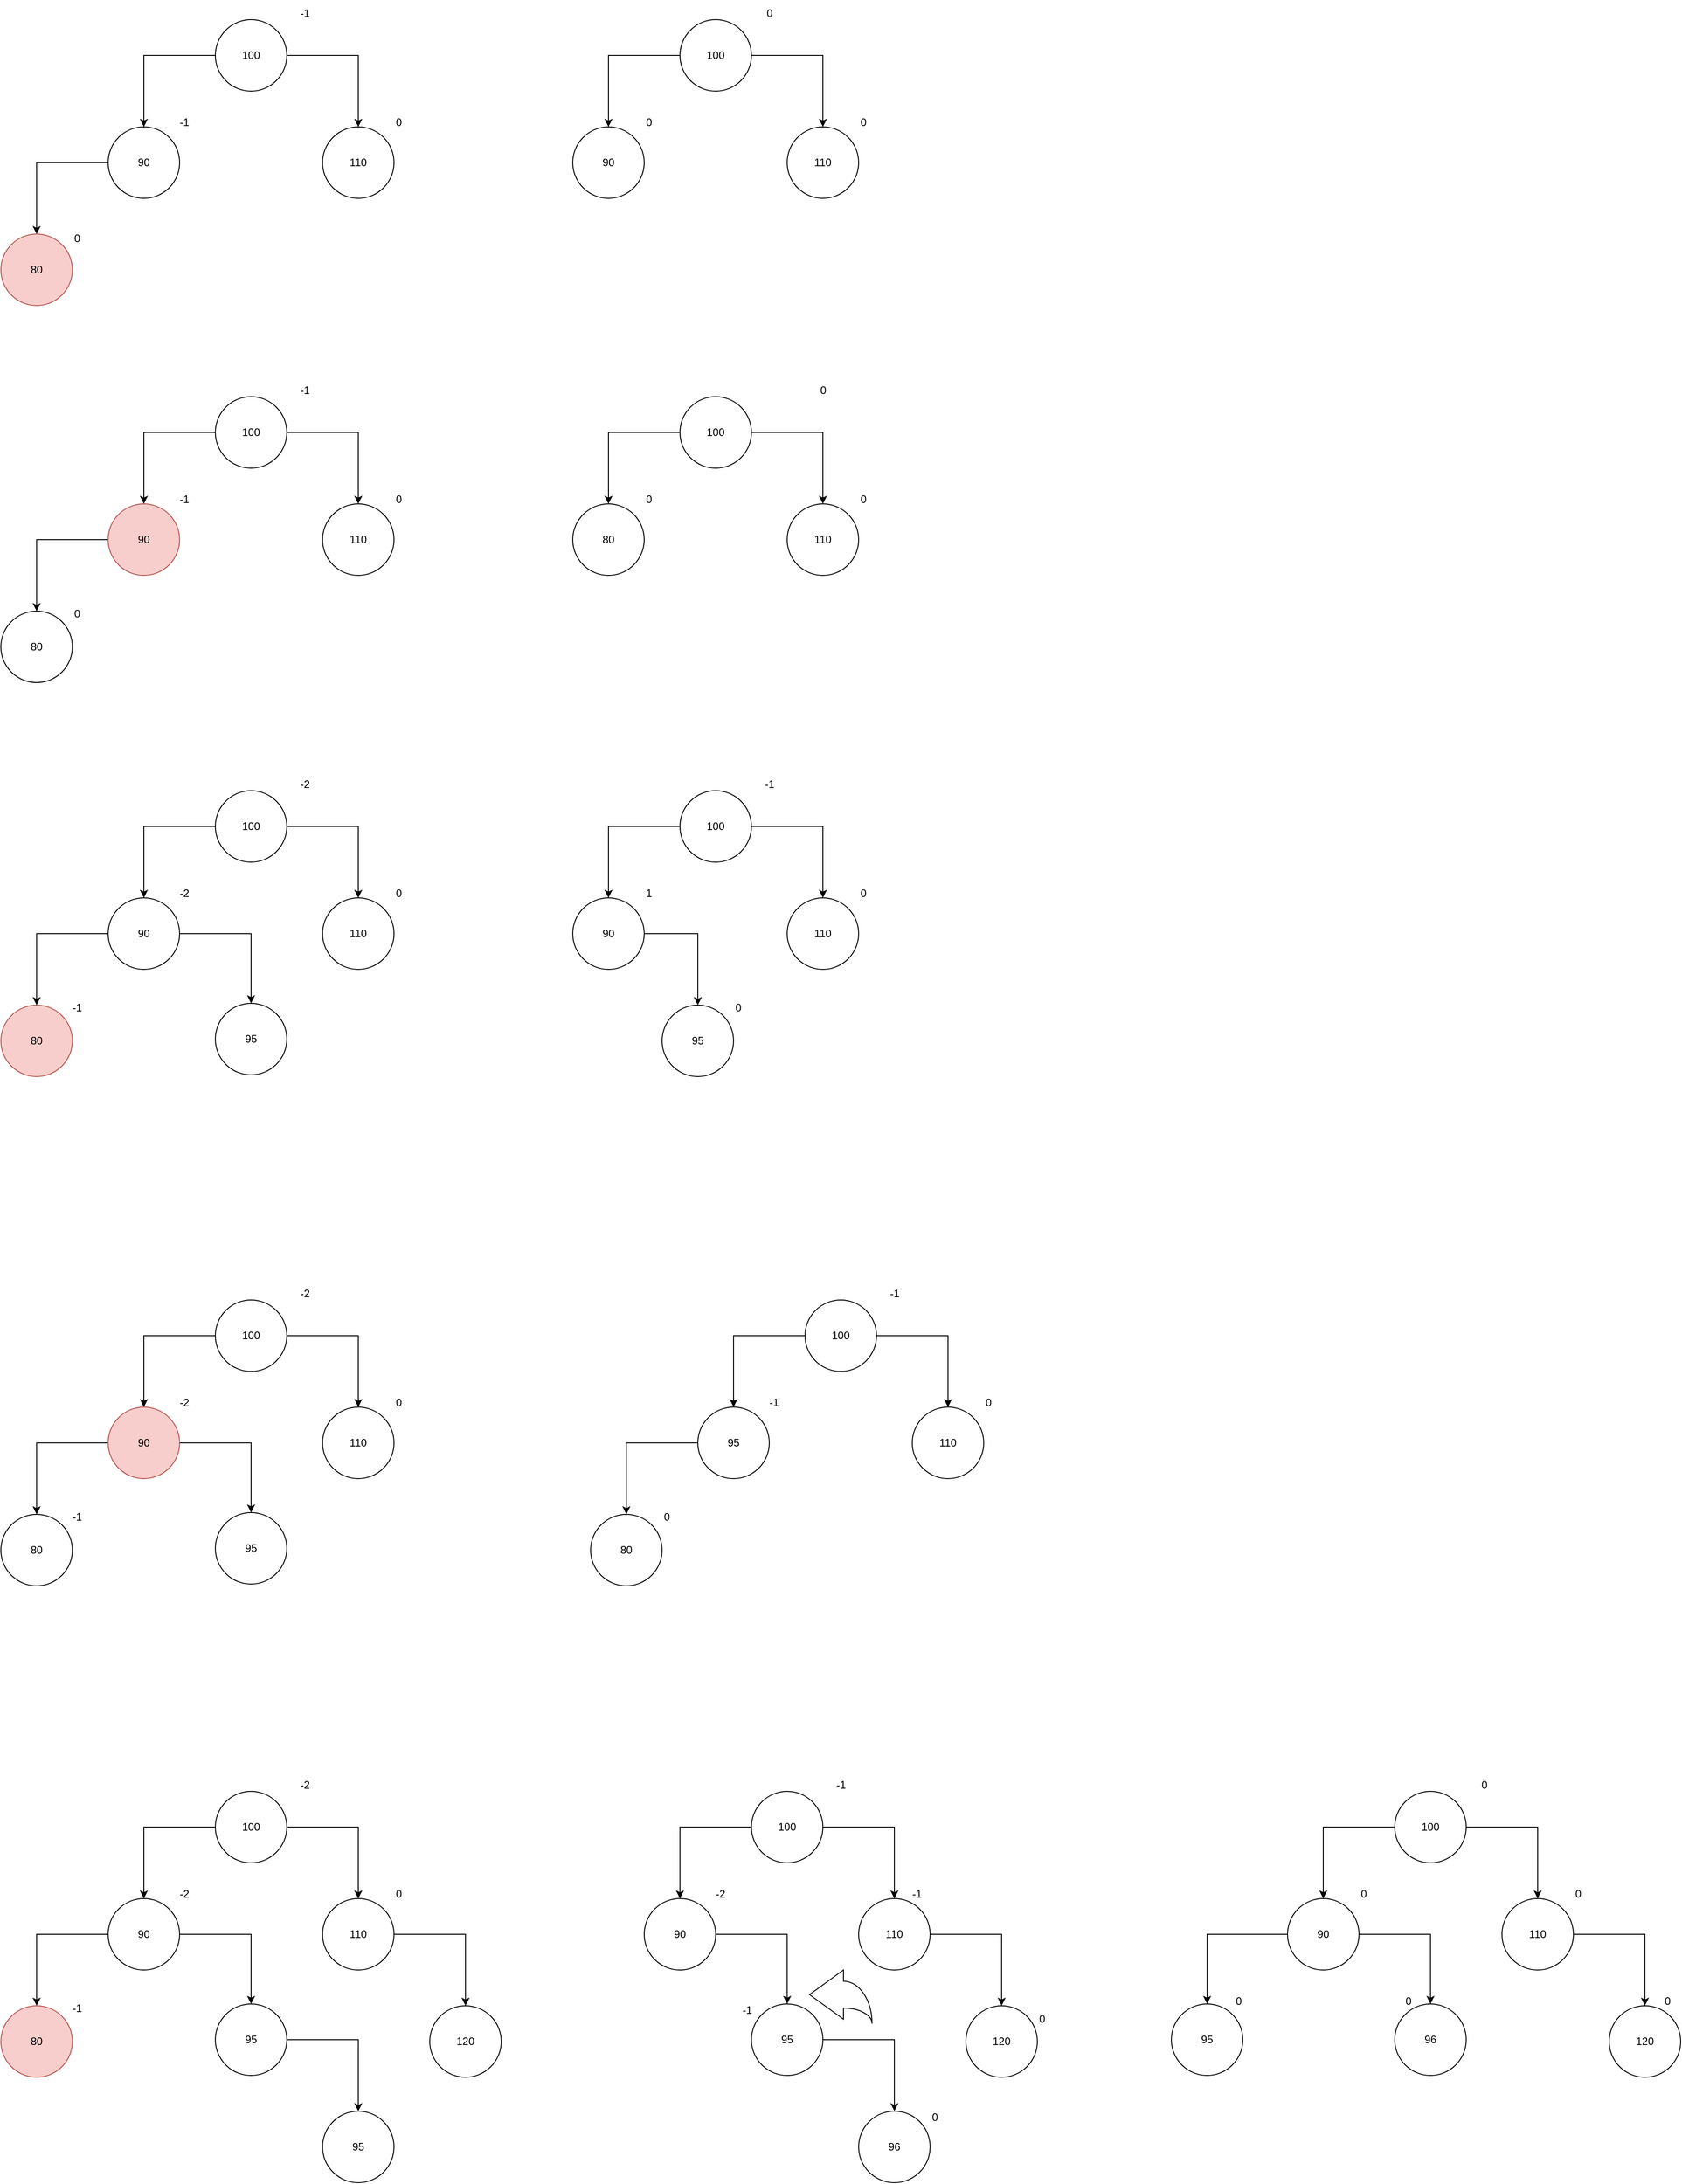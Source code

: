 <mxfile version="24.8.2">
  <diagram name="Página-1" id="0xcyLAud2uggV2V_1AOS">
    <mxGraphModel dx="4400" dy="2170" grid="1" gridSize="10" guides="1" tooltips="1" connect="1" arrows="1" fold="1" page="1" pageScale="1" pageWidth="3300" pageHeight="4681" math="0" shadow="0">
      <root>
        <mxCell id="0" />
        <mxCell id="1" parent="0" />
        <mxCell id="MQBXzYV59qCEQz6MexTA-1" style="edgeStyle=orthogonalEdgeStyle;rounded=0;orthogonalLoop=1;jettySize=auto;html=1;exitX=0;exitY=0.5;exitDx=0;exitDy=0;entryX=0.5;entryY=0;entryDx=0;entryDy=0;" edge="1" parent="1" source="MQBXzYV59qCEQz6MexTA-3" target="MQBXzYV59qCEQz6MexTA-5">
          <mxGeometry relative="1" as="geometry" />
        </mxCell>
        <mxCell id="MQBXzYV59qCEQz6MexTA-2" style="edgeStyle=orthogonalEdgeStyle;rounded=0;orthogonalLoop=1;jettySize=auto;html=1;exitX=1;exitY=0.5;exitDx=0;exitDy=0;entryX=0.5;entryY=0;entryDx=0;entryDy=0;" edge="1" parent="1" source="MQBXzYV59qCEQz6MexTA-3" target="MQBXzYV59qCEQz6MexTA-6">
          <mxGeometry relative="1" as="geometry" />
        </mxCell>
        <mxCell id="MQBXzYV59qCEQz6MexTA-3" value="100" style="ellipse;whiteSpace=wrap;html=1;" vertex="1" parent="1">
          <mxGeometry x="400" y="200" width="80" height="80" as="geometry" />
        </mxCell>
        <mxCell id="MQBXzYV59qCEQz6MexTA-4" style="edgeStyle=orthogonalEdgeStyle;rounded=0;orthogonalLoop=1;jettySize=auto;html=1;exitX=0;exitY=0.5;exitDx=0;exitDy=0;entryX=0.5;entryY=0;entryDx=0;entryDy=0;" edge="1" parent="1" source="MQBXzYV59qCEQz6MexTA-5" target="MQBXzYV59qCEQz6MexTA-7">
          <mxGeometry relative="1" as="geometry" />
        </mxCell>
        <mxCell id="MQBXzYV59qCEQz6MexTA-5" value="90" style="ellipse;whiteSpace=wrap;html=1;" vertex="1" parent="1">
          <mxGeometry x="280" y="320" width="80" height="80" as="geometry" />
        </mxCell>
        <mxCell id="MQBXzYV59qCEQz6MexTA-6" value="110" style="ellipse;whiteSpace=wrap;html=1;" vertex="1" parent="1">
          <mxGeometry x="520" y="320" width="80" height="80" as="geometry" />
        </mxCell>
        <mxCell id="MQBXzYV59qCEQz6MexTA-7" value="80" style="ellipse;whiteSpace=wrap;html=1;fillColor=#f8cecc;strokeColor=#b85450;" vertex="1" parent="1">
          <mxGeometry x="160" y="440" width="80" height="80" as="geometry" />
        </mxCell>
        <mxCell id="MQBXzYV59qCEQz6MexTA-8" value="-1" style="text;html=1;align=center;verticalAlign=middle;resizable=0;points=[];autosize=1;strokeColor=none;fillColor=none;" vertex="1" parent="1">
          <mxGeometry x="485" y="178" width="30" height="30" as="geometry" />
        </mxCell>
        <mxCell id="MQBXzYV59qCEQz6MexTA-9" value="-1" style="text;html=1;align=center;verticalAlign=middle;resizable=0;points=[];autosize=1;strokeColor=none;fillColor=none;" vertex="1" parent="1">
          <mxGeometry x="350" y="300" width="30" height="30" as="geometry" />
        </mxCell>
        <mxCell id="MQBXzYV59qCEQz6MexTA-10" value="0" style="text;html=1;align=center;verticalAlign=middle;resizable=0;points=[];autosize=1;strokeColor=none;fillColor=none;" vertex="1" parent="1">
          <mxGeometry x="590" y="300" width="30" height="30" as="geometry" />
        </mxCell>
        <mxCell id="MQBXzYV59qCEQz6MexTA-11" style="edgeStyle=orthogonalEdgeStyle;rounded=0;orthogonalLoop=1;jettySize=auto;html=1;exitX=0;exitY=0.5;exitDx=0;exitDy=0;entryX=0.5;entryY=0;entryDx=0;entryDy=0;" edge="1" parent="1" source="MQBXzYV59qCEQz6MexTA-13" target="MQBXzYV59qCEQz6MexTA-14">
          <mxGeometry relative="1" as="geometry" />
        </mxCell>
        <mxCell id="MQBXzYV59qCEQz6MexTA-12" style="edgeStyle=orthogonalEdgeStyle;rounded=0;orthogonalLoop=1;jettySize=auto;html=1;exitX=1;exitY=0.5;exitDx=0;exitDy=0;entryX=0.5;entryY=0;entryDx=0;entryDy=0;" edge="1" parent="1" source="MQBXzYV59qCEQz6MexTA-13" target="MQBXzYV59qCEQz6MexTA-15">
          <mxGeometry relative="1" as="geometry" />
        </mxCell>
        <mxCell id="MQBXzYV59qCEQz6MexTA-13" value="100" style="ellipse;whiteSpace=wrap;html=1;" vertex="1" parent="1">
          <mxGeometry x="920" y="200" width="80" height="80" as="geometry" />
        </mxCell>
        <mxCell id="MQBXzYV59qCEQz6MexTA-14" value="90" style="ellipse;whiteSpace=wrap;html=1;" vertex="1" parent="1">
          <mxGeometry x="800" y="320" width="80" height="80" as="geometry" />
        </mxCell>
        <mxCell id="MQBXzYV59qCEQz6MexTA-15" value="110" style="ellipse;whiteSpace=wrap;html=1;" vertex="1" parent="1">
          <mxGeometry x="1040" y="320" width="80" height="80" as="geometry" />
        </mxCell>
        <mxCell id="MQBXzYV59qCEQz6MexTA-16" value="0" style="text;html=1;align=center;verticalAlign=middle;resizable=0;points=[];autosize=1;strokeColor=none;fillColor=none;" vertex="1" parent="1">
          <mxGeometry x="1005" y="178" width="30" height="30" as="geometry" />
        </mxCell>
        <mxCell id="MQBXzYV59qCEQz6MexTA-17" value="0" style="text;html=1;align=center;verticalAlign=middle;resizable=0;points=[];autosize=1;strokeColor=none;fillColor=none;" vertex="1" parent="1">
          <mxGeometry x="870" y="300" width="30" height="30" as="geometry" />
        </mxCell>
        <mxCell id="MQBXzYV59qCEQz6MexTA-18" value="0" style="text;html=1;align=center;verticalAlign=middle;resizable=0;points=[];autosize=1;strokeColor=none;fillColor=none;" vertex="1" parent="1">
          <mxGeometry x="1110" y="300" width="30" height="30" as="geometry" />
        </mxCell>
        <mxCell id="MQBXzYV59qCEQz6MexTA-19" style="edgeStyle=orthogonalEdgeStyle;rounded=0;orthogonalLoop=1;jettySize=auto;html=1;exitX=0;exitY=0.5;exitDx=0;exitDy=0;entryX=0.5;entryY=0;entryDx=0;entryDy=0;" edge="1" parent="1" source="MQBXzYV59qCEQz6MexTA-21" target="MQBXzYV59qCEQz6MexTA-23">
          <mxGeometry relative="1" as="geometry" />
        </mxCell>
        <mxCell id="MQBXzYV59qCEQz6MexTA-20" style="edgeStyle=orthogonalEdgeStyle;rounded=0;orthogonalLoop=1;jettySize=auto;html=1;exitX=1;exitY=0.5;exitDx=0;exitDy=0;entryX=0.5;entryY=0;entryDx=0;entryDy=0;" edge="1" parent="1" source="MQBXzYV59qCEQz6MexTA-21" target="MQBXzYV59qCEQz6MexTA-24">
          <mxGeometry relative="1" as="geometry" />
        </mxCell>
        <mxCell id="MQBXzYV59qCEQz6MexTA-21" value="100" style="ellipse;whiteSpace=wrap;html=1;" vertex="1" parent="1">
          <mxGeometry x="400" y="622" width="80" height="80" as="geometry" />
        </mxCell>
        <mxCell id="MQBXzYV59qCEQz6MexTA-22" style="edgeStyle=orthogonalEdgeStyle;rounded=0;orthogonalLoop=1;jettySize=auto;html=1;exitX=0;exitY=0.5;exitDx=0;exitDy=0;entryX=0.5;entryY=0;entryDx=0;entryDy=0;" edge="1" parent="1" source="MQBXzYV59qCEQz6MexTA-23" target="MQBXzYV59qCEQz6MexTA-25">
          <mxGeometry relative="1" as="geometry" />
        </mxCell>
        <mxCell id="MQBXzYV59qCEQz6MexTA-23" value="90" style="ellipse;whiteSpace=wrap;html=1;fillColor=#f8cecc;strokeColor=#b85450;" vertex="1" parent="1">
          <mxGeometry x="280" y="742" width="80" height="80" as="geometry" />
        </mxCell>
        <mxCell id="MQBXzYV59qCEQz6MexTA-24" value="110" style="ellipse;whiteSpace=wrap;html=1;" vertex="1" parent="1">
          <mxGeometry x="520" y="742" width="80" height="80" as="geometry" />
        </mxCell>
        <mxCell id="MQBXzYV59qCEQz6MexTA-25" value="80" style="ellipse;whiteSpace=wrap;html=1;" vertex="1" parent="1">
          <mxGeometry x="160" y="862" width="80" height="80" as="geometry" />
        </mxCell>
        <mxCell id="MQBXzYV59qCEQz6MexTA-26" value="-1" style="text;html=1;align=center;verticalAlign=middle;resizable=0;points=[];autosize=1;strokeColor=none;fillColor=none;" vertex="1" parent="1">
          <mxGeometry x="485" y="600" width="30" height="30" as="geometry" />
        </mxCell>
        <mxCell id="MQBXzYV59qCEQz6MexTA-27" value="-1" style="text;html=1;align=center;verticalAlign=middle;resizable=0;points=[];autosize=1;strokeColor=none;fillColor=none;" vertex="1" parent="1">
          <mxGeometry x="350" y="722" width="30" height="30" as="geometry" />
        </mxCell>
        <mxCell id="MQBXzYV59qCEQz6MexTA-28" value="0" style="text;html=1;align=center;verticalAlign=middle;resizable=0;points=[];autosize=1;strokeColor=none;fillColor=none;" vertex="1" parent="1">
          <mxGeometry x="590" y="722" width="30" height="30" as="geometry" />
        </mxCell>
        <mxCell id="MQBXzYV59qCEQz6MexTA-29" value="0" style="text;html=1;align=center;verticalAlign=middle;resizable=0;points=[];autosize=1;strokeColor=none;fillColor=none;" vertex="1" parent="1">
          <mxGeometry x="230" y="430" width="30" height="30" as="geometry" />
        </mxCell>
        <mxCell id="MQBXzYV59qCEQz6MexTA-30" value="0" style="text;html=1;align=center;verticalAlign=middle;resizable=0;points=[];autosize=1;strokeColor=none;fillColor=none;" vertex="1" parent="1">
          <mxGeometry x="230" y="850" width="30" height="30" as="geometry" />
        </mxCell>
        <mxCell id="MQBXzYV59qCEQz6MexTA-31" style="edgeStyle=orthogonalEdgeStyle;rounded=0;orthogonalLoop=1;jettySize=auto;html=1;exitX=0;exitY=0.5;exitDx=0;exitDy=0;entryX=0.5;entryY=0;entryDx=0;entryDy=0;" edge="1" parent="1" source="MQBXzYV59qCEQz6MexTA-33" target="MQBXzYV59qCEQz6MexTA-34">
          <mxGeometry relative="1" as="geometry" />
        </mxCell>
        <mxCell id="MQBXzYV59qCEQz6MexTA-32" style="edgeStyle=orthogonalEdgeStyle;rounded=0;orthogonalLoop=1;jettySize=auto;html=1;exitX=1;exitY=0.5;exitDx=0;exitDy=0;entryX=0.5;entryY=0;entryDx=0;entryDy=0;" edge="1" parent="1" source="MQBXzYV59qCEQz6MexTA-33" target="MQBXzYV59qCEQz6MexTA-35">
          <mxGeometry relative="1" as="geometry" />
        </mxCell>
        <mxCell id="MQBXzYV59qCEQz6MexTA-33" value="100" style="ellipse;whiteSpace=wrap;html=1;" vertex="1" parent="1">
          <mxGeometry x="920" y="622" width="80" height="80" as="geometry" />
        </mxCell>
        <mxCell id="MQBXzYV59qCEQz6MexTA-34" value="80" style="ellipse;whiteSpace=wrap;html=1;" vertex="1" parent="1">
          <mxGeometry x="800" y="742" width="80" height="80" as="geometry" />
        </mxCell>
        <mxCell id="MQBXzYV59qCEQz6MexTA-35" value="110" style="ellipse;whiteSpace=wrap;html=1;" vertex="1" parent="1">
          <mxGeometry x="1040" y="742" width="80" height="80" as="geometry" />
        </mxCell>
        <mxCell id="MQBXzYV59qCEQz6MexTA-36" value="0" style="text;html=1;align=center;verticalAlign=middle;resizable=0;points=[];autosize=1;strokeColor=none;fillColor=none;" vertex="1" parent="1">
          <mxGeometry x="1065" y="600" width="30" height="30" as="geometry" />
        </mxCell>
        <mxCell id="MQBXzYV59qCEQz6MexTA-37" value="0" style="text;html=1;align=center;verticalAlign=middle;resizable=0;points=[];autosize=1;strokeColor=none;fillColor=none;" vertex="1" parent="1">
          <mxGeometry x="870" y="722" width="30" height="30" as="geometry" />
        </mxCell>
        <mxCell id="MQBXzYV59qCEQz6MexTA-38" value="0" style="text;html=1;align=center;verticalAlign=middle;resizable=0;points=[];autosize=1;strokeColor=none;fillColor=none;" vertex="1" parent="1">
          <mxGeometry x="1110" y="722" width="30" height="30" as="geometry" />
        </mxCell>
        <mxCell id="MQBXzYV59qCEQz6MexTA-39" style="edgeStyle=orthogonalEdgeStyle;rounded=0;orthogonalLoop=1;jettySize=auto;html=1;exitX=0;exitY=0.5;exitDx=0;exitDy=0;entryX=0.5;entryY=0;entryDx=0;entryDy=0;" edge="1" parent="1" source="MQBXzYV59qCEQz6MexTA-41" target="MQBXzYV59qCEQz6MexTA-43">
          <mxGeometry relative="1" as="geometry" />
        </mxCell>
        <mxCell id="MQBXzYV59qCEQz6MexTA-40" style="edgeStyle=orthogonalEdgeStyle;rounded=0;orthogonalLoop=1;jettySize=auto;html=1;exitX=1;exitY=0.5;exitDx=0;exitDy=0;entryX=0.5;entryY=0;entryDx=0;entryDy=0;" edge="1" parent="1" source="MQBXzYV59qCEQz6MexTA-41" target="MQBXzYV59qCEQz6MexTA-44">
          <mxGeometry relative="1" as="geometry" />
        </mxCell>
        <mxCell id="MQBXzYV59qCEQz6MexTA-41" value="100" style="ellipse;whiteSpace=wrap;html=1;" vertex="1" parent="1">
          <mxGeometry x="400" y="1063" width="80" height="80" as="geometry" />
        </mxCell>
        <mxCell id="MQBXzYV59qCEQz6MexTA-42" style="edgeStyle=orthogonalEdgeStyle;rounded=0;orthogonalLoop=1;jettySize=auto;html=1;exitX=0;exitY=0.5;exitDx=0;exitDy=0;entryX=0.5;entryY=0;entryDx=0;entryDy=0;" edge="1" parent="1" source="MQBXzYV59qCEQz6MexTA-43" target="MQBXzYV59qCEQz6MexTA-46">
          <mxGeometry relative="1" as="geometry" />
        </mxCell>
        <mxCell id="MQBXzYV59qCEQz6MexTA-104" style="edgeStyle=orthogonalEdgeStyle;rounded=0;orthogonalLoop=1;jettySize=auto;html=1;exitX=1;exitY=0.5;exitDx=0;exitDy=0;" edge="1" parent="1" source="MQBXzYV59qCEQz6MexTA-43" target="MQBXzYV59qCEQz6MexTA-51">
          <mxGeometry relative="1" as="geometry" />
        </mxCell>
        <mxCell id="MQBXzYV59qCEQz6MexTA-43" value="90" style="ellipse;whiteSpace=wrap;html=1;" vertex="1" parent="1">
          <mxGeometry x="280" y="1183" width="80" height="80" as="geometry" />
        </mxCell>
        <mxCell id="MQBXzYV59qCEQz6MexTA-44" value="110" style="ellipse;whiteSpace=wrap;html=1;" vertex="1" parent="1">
          <mxGeometry x="520" y="1183" width="80" height="80" as="geometry" />
        </mxCell>
        <mxCell id="MQBXzYV59qCEQz6MexTA-46" value="80" style="ellipse;whiteSpace=wrap;html=1;fillColor=#f8cecc;strokeColor=#b85450;" vertex="1" parent="1">
          <mxGeometry x="160" y="1303" width="80" height="80" as="geometry" />
        </mxCell>
        <mxCell id="MQBXzYV59qCEQz6MexTA-47" value="-2" style="text;html=1;align=center;verticalAlign=middle;resizable=0;points=[];autosize=1;strokeColor=none;fillColor=none;" vertex="1" parent="1">
          <mxGeometry x="485" y="1041" width="30" height="30" as="geometry" />
        </mxCell>
        <mxCell id="MQBXzYV59qCEQz6MexTA-48" value="-2" style="text;html=1;align=center;verticalAlign=middle;resizable=0;points=[];autosize=1;strokeColor=none;fillColor=none;" vertex="1" parent="1">
          <mxGeometry x="350" y="1163" width="30" height="30" as="geometry" />
        </mxCell>
        <mxCell id="MQBXzYV59qCEQz6MexTA-49" value="0" style="text;html=1;align=center;verticalAlign=middle;resizable=0;points=[];autosize=1;strokeColor=none;fillColor=none;" vertex="1" parent="1">
          <mxGeometry x="590" y="1163" width="30" height="30" as="geometry" />
        </mxCell>
        <mxCell id="MQBXzYV59qCEQz6MexTA-50" value="-1" style="text;html=1;align=center;verticalAlign=middle;resizable=0;points=[];autosize=1;strokeColor=none;fillColor=none;" vertex="1" parent="1">
          <mxGeometry x="230" y="1291" width="30" height="30" as="geometry" />
        </mxCell>
        <mxCell id="MQBXzYV59qCEQz6MexTA-51" value="95" style="ellipse;whiteSpace=wrap;html=1;" vertex="1" parent="1">
          <mxGeometry x="400" y="1301" width="80" height="80" as="geometry" />
        </mxCell>
        <mxCell id="MQBXzYV59qCEQz6MexTA-52" style="edgeStyle=orthogonalEdgeStyle;rounded=0;orthogonalLoop=1;jettySize=auto;html=1;exitX=0;exitY=0.5;exitDx=0;exitDy=0;entryX=0.5;entryY=0;entryDx=0;entryDy=0;" edge="1" parent="1" source="MQBXzYV59qCEQz6MexTA-54" target="MQBXzYV59qCEQz6MexTA-56">
          <mxGeometry relative="1" as="geometry" />
        </mxCell>
        <mxCell id="MQBXzYV59qCEQz6MexTA-53" style="edgeStyle=orthogonalEdgeStyle;rounded=0;orthogonalLoop=1;jettySize=auto;html=1;exitX=1;exitY=0.5;exitDx=0;exitDy=0;entryX=0.5;entryY=0;entryDx=0;entryDy=0;" edge="1" parent="1" source="MQBXzYV59qCEQz6MexTA-54" target="MQBXzYV59qCEQz6MexTA-57">
          <mxGeometry relative="1" as="geometry" />
        </mxCell>
        <mxCell id="MQBXzYV59qCEQz6MexTA-54" value="100" style="ellipse;whiteSpace=wrap;html=1;" vertex="1" parent="1">
          <mxGeometry x="920" y="1063" width="80" height="80" as="geometry" />
        </mxCell>
        <mxCell id="MQBXzYV59qCEQz6MexTA-55" style="edgeStyle=orthogonalEdgeStyle;rounded=0;orthogonalLoop=1;jettySize=auto;html=1;entryX=0.5;entryY=0;entryDx=0;entryDy=0;" edge="1" parent="1" source="MQBXzYV59qCEQz6MexTA-56" target="MQBXzYV59qCEQz6MexTA-58">
          <mxGeometry relative="1" as="geometry" />
        </mxCell>
        <mxCell id="MQBXzYV59qCEQz6MexTA-56" value="90" style="ellipse;whiteSpace=wrap;html=1;" vertex="1" parent="1">
          <mxGeometry x="800" y="1183" width="80" height="80" as="geometry" />
        </mxCell>
        <mxCell id="MQBXzYV59qCEQz6MexTA-57" value="110" style="ellipse;whiteSpace=wrap;html=1;" vertex="1" parent="1">
          <mxGeometry x="1040" y="1183" width="80" height="80" as="geometry" />
        </mxCell>
        <mxCell id="MQBXzYV59qCEQz6MexTA-58" value="95" style="ellipse;whiteSpace=wrap;html=1;" vertex="1" parent="1">
          <mxGeometry x="900" y="1303" width="80" height="80" as="geometry" />
        </mxCell>
        <mxCell id="MQBXzYV59qCEQz6MexTA-59" value="-1" style="text;html=1;align=center;verticalAlign=middle;resizable=0;points=[];autosize=1;strokeColor=none;fillColor=none;" vertex="1" parent="1">
          <mxGeometry x="1005" y="1041" width="30" height="30" as="geometry" />
        </mxCell>
        <mxCell id="MQBXzYV59qCEQz6MexTA-60" value="1" style="text;html=1;align=center;verticalAlign=middle;resizable=0;points=[];autosize=1;strokeColor=none;fillColor=none;" vertex="1" parent="1">
          <mxGeometry x="870" y="1163" width="30" height="30" as="geometry" />
        </mxCell>
        <mxCell id="MQBXzYV59qCEQz6MexTA-61" value="0" style="text;html=1;align=center;verticalAlign=middle;resizable=0;points=[];autosize=1;strokeColor=none;fillColor=none;" vertex="1" parent="1">
          <mxGeometry x="1110" y="1163" width="30" height="30" as="geometry" />
        </mxCell>
        <mxCell id="MQBXzYV59qCEQz6MexTA-62" value="0" style="text;html=1;align=center;verticalAlign=middle;resizable=0;points=[];autosize=1;strokeColor=none;fillColor=none;" vertex="1" parent="1">
          <mxGeometry x="970" y="1291" width="30" height="30" as="geometry" />
        </mxCell>
        <mxCell id="MQBXzYV59qCEQz6MexTA-63" style="edgeStyle=orthogonalEdgeStyle;rounded=0;orthogonalLoop=1;jettySize=auto;html=1;exitX=0;exitY=0.5;exitDx=0;exitDy=0;entryX=0.5;entryY=0;entryDx=0;entryDy=0;" edge="1" source="MQBXzYV59qCEQz6MexTA-65" target="MQBXzYV59qCEQz6MexTA-67" parent="1">
          <mxGeometry relative="1" as="geometry" />
        </mxCell>
        <mxCell id="MQBXzYV59qCEQz6MexTA-64" style="edgeStyle=orthogonalEdgeStyle;rounded=0;orthogonalLoop=1;jettySize=auto;html=1;exitX=1;exitY=0.5;exitDx=0;exitDy=0;entryX=0.5;entryY=0;entryDx=0;entryDy=0;" edge="1" source="MQBXzYV59qCEQz6MexTA-65" target="MQBXzYV59qCEQz6MexTA-68" parent="1">
          <mxGeometry relative="1" as="geometry" />
        </mxCell>
        <mxCell id="MQBXzYV59qCEQz6MexTA-65" value="100" style="ellipse;whiteSpace=wrap;html=1;" vertex="1" parent="1">
          <mxGeometry x="400" y="1633" width="80" height="80" as="geometry" />
        </mxCell>
        <mxCell id="MQBXzYV59qCEQz6MexTA-66" style="edgeStyle=orthogonalEdgeStyle;rounded=0;orthogonalLoop=1;jettySize=auto;html=1;exitX=0;exitY=0.5;exitDx=0;exitDy=0;entryX=0.5;entryY=0;entryDx=0;entryDy=0;" edge="1" source="MQBXzYV59qCEQz6MexTA-67" target="MQBXzYV59qCEQz6MexTA-70" parent="1">
          <mxGeometry relative="1" as="geometry" />
        </mxCell>
        <mxCell id="MQBXzYV59qCEQz6MexTA-105" style="edgeStyle=orthogonalEdgeStyle;rounded=0;orthogonalLoop=1;jettySize=auto;html=1;" edge="1" parent="1" source="MQBXzYV59qCEQz6MexTA-67" target="MQBXzYV59qCEQz6MexTA-75">
          <mxGeometry relative="1" as="geometry" />
        </mxCell>
        <mxCell id="MQBXzYV59qCEQz6MexTA-67" value="90" style="ellipse;whiteSpace=wrap;html=1;fillColor=#f8cecc;strokeColor=#b85450;" vertex="1" parent="1">
          <mxGeometry x="280" y="1753" width="80" height="80" as="geometry" />
        </mxCell>
        <mxCell id="MQBXzYV59qCEQz6MexTA-68" value="110" style="ellipse;whiteSpace=wrap;html=1;" vertex="1" parent="1">
          <mxGeometry x="520" y="1753" width="80" height="80" as="geometry" />
        </mxCell>
        <mxCell id="MQBXzYV59qCEQz6MexTA-70" value="80" style="ellipse;whiteSpace=wrap;html=1;" vertex="1" parent="1">
          <mxGeometry x="160" y="1873" width="80" height="80" as="geometry" />
        </mxCell>
        <mxCell id="MQBXzYV59qCEQz6MexTA-71" value="-2" style="text;html=1;align=center;verticalAlign=middle;resizable=0;points=[];autosize=1;strokeColor=none;fillColor=none;" vertex="1" parent="1">
          <mxGeometry x="485" y="1611" width="30" height="30" as="geometry" />
        </mxCell>
        <mxCell id="MQBXzYV59qCEQz6MexTA-72" value="-2" style="text;html=1;align=center;verticalAlign=middle;resizable=0;points=[];autosize=1;strokeColor=none;fillColor=none;" vertex="1" parent="1">
          <mxGeometry x="350" y="1733" width="30" height="30" as="geometry" />
        </mxCell>
        <mxCell id="MQBXzYV59qCEQz6MexTA-73" value="0" style="text;html=1;align=center;verticalAlign=middle;resizable=0;points=[];autosize=1;strokeColor=none;fillColor=none;" vertex="1" parent="1">
          <mxGeometry x="590" y="1733" width="30" height="30" as="geometry" />
        </mxCell>
        <mxCell id="MQBXzYV59qCEQz6MexTA-74" value="-1" style="text;html=1;align=center;verticalAlign=middle;resizable=0;points=[];autosize=1;strokeColor=none;fillColor=none;" vertex="1" parent="1">
          <mxGeometry x="230" y="1861" width="30" height="30" as="geometry" />
        </mxCell>
        <mxCell id="MQBXzYV59qCEQz6MexTA-75" value="95" style="ellipse;whiteSpace=wrap;html=1;" vertex="1" parent="1">
          <mxGeometry x="400" y="1871" width="80" height="80" as="geometry" />
        </mxCell>
        <mxCell id="MQBXzYV59qCEQz6MexTA-76" style="edgeStyle=orthogonalEdgeStyle;rounded=0;orthogonalLoop=1;jettySize=auto;html=1;exitX=0;exitY=0.5;exitDx=0;exitDy=0;entryX=0.5;entryY=0;entryDx=0;entryDy=0;" edge="1" source="MQBXzYV59qCEQz6MexTA-78" target="MQBXzYV59qCEQz6MexTA-80" parent="1">
          <mxGeometry relative="1" as="geometry" />
        </mxCell>
        <mxCell id="MQBXzYV59qCEQz6MexTA-77" style="edgeStyle=orthogonalEdgeStyle;rounded=0;orthogonalLoop=1;jettySize=auto;html=1;exitX=1;exitY=0.5;exitDx=0;exitDy=0;entryX=0.5;entryY=0;entryDx=0;entryDy=0;" edge="1" source="MQBXzYV59qCEQz6MexTA-78" target="MQBXzYV59qCEQz6MexTA-81" parent="1">
          <mxGeometry relative="1" as="geometry" />
        </mxCell>
        <mxCell id="MQBXzYV59qCEQz6MexTA-78" value="100" style="ellipse;whiteSpace=wrap;html=1;" vertex="1" parent="1">
          <mxGeometry x="1060" y="1633" width="80" height="80" as="geometry" />
        </mxCell>
        <mxCell id="MQBXzYV59qCEQz6MexTA-79" style="edgeStyle=orthogonalEdgeStyle;rounded=0;orthogonalLoop=1;jettySize=auto;html=1;exitX=0;exitY=0.5;exitDx=0;exitDy=0;entryX=0.5;entryY=0;entryDx=0;entryDy=0;" edge="1" source="MQBXzYV59qCEQz6MexTA-80" target="MQBXzYV59qCEQz6MexTA-83" parent="1">
          <mxGeometry relative="1" as="geometry" />
        </mxCell>
        <mxCell id="MQBXzYV59qCEQz6MexTA-80" value="95" style="ellipse;whiteSpace=wrap;html=1;" vertex="1" parent="1">
          <mxGeometry x="940" y="1753" width="80" height="80" as="geometry" />
        </mxCell>
        <mxCell id="MQBXzYV59qCEQz6MexTA-81" value="110" style="ellipse;whiteSpace=wrap;html=1;" vertex="1" parent="1">
          <mxGeometry x="1180" y="1753" width="80" height="80" as="geometry" />
        </mxCell>
        <mxCell id="MQBXzYV59qCEQz6MexTA-83" value="80" style="ellipse;whiteSpace=wrap;html=1;" vertex="1" parent="1">
          <mxGeometry x="820" y="1873" width="80" height="80" as="geometry" />
        </mxCell>
        <mxCell id="MQBXzYV59qCEQz6MexTA-84" value="-1" style="text;html=1;align=center;verticalAlign=middle;resizable=0;points=[];autosize=1;strokeColor=none;fillColor=none;" vertex="1" parent="1">
          <mxGeometry x="1145" y="1611" width="30" height="30" as="geometry" />
        </mxCell>
        <mxCell id="MQBXzYV59qCEQz6MexTA-85" value="-1" style="text;html=1;align=center;verticalAlign=middle;resizable=0;points=[];autosize=1;strokeColor=none;fillColor=none;" vertex="1" parent="1">
          <mxGeometry x="1010" y="1733" width="30" height="30" as="geometry" />
        </mxCell>
        <mxCell id="MQBXzYV59qCEQz6MexTA-86" value="0" style="text;html=1;align=center;verticalAlign=middle;resizable=0;points=[];autosize=1;strokeColor=none;fillColor=none;" vertex="1" parent="1">
          <mxGeometry x="1250" y="1733" width="30" height="30" as="geometry" />
        </mxCell>
        <mxCell id="MQBXzYV59qCEQz6MexTA-87" value="0" style="text;html=1;align=center;verticalAlign=middle;resizable=0;points=[];autosize=1;strokeColor=none;fillColor=none;" vertex="1" parent="1">
          <mxGeometry x="890" y="1861" width="30" height="30" as="geometry" />
        </mxCell>
        <mxCell id="MQBXzYV59qCEQz6MexTA-89" style="edgeStyle=orthogonalEdgeStyle;rounded=0;orthogonalLoop=1;jettySize=auto;html=1;exitX=0;exitY=0.5;exitDx=0;exitDy=0;entryX=0.5;entryY=0;entryDx=0;entryDy=0;" edge="1" source="MQBXzYV59qCEQz6MexTA-91" target="MQBXzYV59qCEQz6MexTA-93" parent="1">
          <mxGeometry relative="1" as="geometry" />
        </mxCell>
        <mxCell id="MQBXzYV59qCEQz6MexTA-90" style="edgeStyle=orthogonalEdgeStyle;rounded=0;orthogonalLoop=1;jettySize=auto;html=1;exitX=1;exitY=0.5;exitDx=0;exitDy=0;entryX=0.5;entryY=0;entryDx=0;entryDy=0;" edge="1" source="MQBXzYV59qCEQz6MexTA-91" target="MQBXzYV59qCEQz6MexTA-94" parent="1">
          <mxGeometry relative="1" as="geometry" />
        </mxCell>
        <mxCell id="MQBXzYV59qCEQz6MexTA-91" value="100" style="ellipse;whiteSpace=wrap;html=1;" vertex="1" parent="1">
          <mxGeometry x="400" y="2183" width="80" height="80" as="geometry" />
        </mxCell>
        <mxCell id="MQBXzYV59qCEQz6MexTA-92" style="edgeStyle=orthogonalEdgeStyle;rounded=0;orthogonalLoop=1;jettySize=auto;html=1;exitX=0;exitY=0.5;exitDx=0;exitDy=0;entryX=0.5;entryY=0;entryDx=0;entryDy=0;" edge="1" source="MQBXzYV59qCEQz6MexTA-93" target="MQBXzYV59qCEQz6MexTA-96" parent="1">
          <mxGeometry relative="1" as="geometry" />
        </mxCell>
        <mxCell id="MQBXzYV59qCEQz6MexTA-106" style="edgeStyle=orthogonalEdgeStyle;rounded=0;orthogonalLoop=1;jettySize=auto;html=1;entryX=0.5;entryY=0;entryDx=0;entryDy=0;" edge="1" parent="1" source="MQBXzYV59qCEQz6MexTA-93" target="MQBXzYV59qCEQz6MexTA-101">
          <mxGeometry relative="1" as="geometry" />
        </mxCell>
        <mxCell id="MQBXzYV59qCEQz6MexTA-93" value="90" style="ellipse;whiteSpace=wrap;html=1;" vertex="1" parent="1">
          <mxGeometry x="280" y="2303" width="80" height="80" as="geometry" />
        </mxCell>
        <mxCell id="MQBXzYV59qCEQz6MexTA-103" style="edgeStyle=orthogonalEdgeStyle;rounded=0;orthogonalLoop=1;jettySize=auto;html=1;entryX=0.5;entryY=0;entryDx=0;entryDy=0;" edge="1" parent="1" source="MQBXzYV59qCEQz6MexTA-94" target="MQBXzYV59qCEQz6MexTA-102">
          <mxGeometry relative="1" as="geometry">
            <mxPoint x="680" y="2420" as="targetPoint" />
          </mxGeometry>
        </mxCell>
        <mxCell id="MQBXzYV59qCEQz6MexTA-94" value="110" style="ellipse;whiteSpace=wrap;html=1;" vertex="1" parent="1">
          <mxGeometry x="520" y="2303" width="80" height="80" as="geometry" />
        </mxCell>
        <mxCell id="MQBXzYV59qCEQz6MexTA-96" value="80" style="ellipse;whiteSpace=wrap;html=1;fillColor=#f8cecc;strokeColor=#b85450;" vertex="1" parent="1">
          <mxGeometry x="160" y="2423" width="80" height="80" as="geometry" />
        </mxCell>
        <mxCell id="MQBXzYV59qCEQz6MexTA-97" value="-2" style="text;html=1;align=center;verticalAlign=middle;resizable=0;points=[];autosize=1;strokeColor=none;fillColor=none;" vertex="1" parent="1">
          <mxGeometry x="485" y="2161" width="30" height="30" as="geometry" />
        </mxCell>
        <mxCell id="MQBXzYV59qCEQz6MexTA-98" value="-2" style="text;html=1;align=center;verticalAlign=middle;resizable=0;points=[];autosize=1;strokeColor=none;fillColor=none;" vertex="1" parent="1">
          <mxGeometry x="350" y="2283" width="30" height="30" as="geometry" />
        </mxCell>
        <mxCell id="MQBXzYV59qCEQz6MexTA-99" value="0" style="text;html=1;align=center;verticalAlign=middle;resizable=0;points=[];autosize=1;strokeColor=none;fillColor=none;" vertex="1" parent="1">
          <mxGeometry x="590" y="2283" width="30" height="30" as="geometry" />
        </mxCell>
        <mxCell id="MQBXzYV59qCEQz6MexTA-100" value="-1" style="text;html=1;align=center;verticalAlign=middle;resizable=0;points=[];autosize=1;strokeColor=none;fillColor=none;" vertex="1" parent="1">
          <mxGeometry x="230" y="2411" width="30" height="30" as="geometry" />
        </mxCell>
        <mxCell id="MQBXzYV59qCEQz6MexTA-108" style="edgeStyle=orthogonalEdgeStyle;rounded=0;orthogonalLoop=1;jettySize=auto;html=1;entryX=0.5;entryY=0;entryDx=0;entryDy=0;" edge="1" parent="1" source="MQBXzYV59qCEQz6MexTA-101" target="MQBXzYV59qCEQz6MexTA-107">
          <mxGeometry relative="1" as="geometry" />
        </mxCell>
        <mxCell id="MQBXzYV59qCEQz6MexTA-101" value="95" style="ellipse;whiteSpace=wrap;html=1;" vertex="1" parent="1">
          <mxGeometry x="400" y="2421" width="80" height="80" as="geometry" />
        </mxCell>
        <mxCell id="MQBXzYV59qCEQz6MexTA-102" value="120" style="ellipse;whiteSpace=wrap;html=1;" vertex="1" parent="1">
          <mxGeometry x="640" y="2423" width="80" height="80" as="geometry" />
        </mxCell>
        <mxCell id="MQBXzYV59qCEQz6MexTA-107" value="95" style="ellipse;whiteSpace=wrap;html=1;" vertex="1" parent="1">
          <mxGeometry x="520" y="2541" width="80" height="80" as="geometry" />
        </mxCell>
        <mxCell id="MQBXzYV59qCEQz6MexTA-109" style="edgeStyle=orthogonalEdgeStyle;rounded=0;orthogonalLoop=1;jettySize=auto;html=1;exitX=0;exitY=0.5;exitDx=0;exitDy=0;entryX=0.5;entryY=0;entryDx=0;entryDy=0;" edge="1" source="MQBXzYV59qCEQz6MexTA-111" target="MQBXzYV59qCEQz6MexTA-114" parent="1">
          <mxGeometry relative="1" as="geometry" />
        </mxCell>
        <mxCell id="MQBXzYV59qCEQz6MexTA-110" style="edgeStyle=orthogonalEdgeStyle;rounded=0;orthogonalLoop=1;jettySize=auto;html=1;exitX=1;exitY=0.5;exitDx=0;exitDy=0;entryX=0.5;entryY=0;entryDx=0;entryDy=0;" edge="1" source="MQBXzYV59qCEQz6MexTA-111" target="MQBXzYV59qCEQz6MexTA-116" parent="1">
          <mxGeometry relative="1" as="geometry" />
        </mxCell>
        <mxCell id="MQBXzYV59qCEQz6MexTA-111" value="100" style="ellipse;whiteSpace=wrap;html=1;" vertex="1" parent="1">
          <mxGeometry x="1000" y="2183" width="80" height="80" as="geometry" />
        </mxCell>
        <mxCell id="MQBXzYV59qCEQz6MexTA-113" style="edgeStyle=orthogonalEdgeStyle;rounded=0;orthogonalLoop=1;jettySize=auto;html=1;entryX=0.5;entryY=0;entryDx=0;entryDy=0;" edge="1" source="MQBXzYV59qCEQz6MexTA-114" target="MQBXzYV59qCEQz6MexTA-123" parent="1">
          <mxGeometry relative="1" as="geometry" />
        </mxCell>
        <mxCell id="MQBXzYV59qCEQz6MexTA-114" value="90" style="ellipse;whiteSpace=wrap;html=1;" vertex="1" parent="1">
          <mxGeometry x="880" y="2303" width="80" height="80" as="geometry" />
        </mxCell>
        <mxCell id="MQBXzYV59qCEQz6MexTA-115" style="edgeStyle=orthogonalEdgeStyle;rounded=0;orthogonalLoop=1;jettySize=auto;html=1;entryX=0.5;entryY=0;entryDx=0;entryDy=0;" edge="1" source="MQBXzYV59qCEQz6MexTA-116" target="MQBXzYV59qCEQz6MexTA-124" parent="1">
          <mxGeometry relative="1" as="geometry">
            <mxPoint x="1280" y="2420" as="targetPoint" />
          </mxGeometry>
        </mxCell>
        <mxCell id="MQBXzYV59qCEQz6MexTA-116" value="110" style="ellipse;whiteSpace=wrap;html=1;" vertex="1" parent="1">
          <mxGeometry x="1120" y="2303" width="80" height="80" as="geometry" />
        </mxCell>
        <mxCell id="MQBXzYV59qCEQz6MexTA-118" value="-1" style="text;html=1;align=center;verticalAlign=middle;resizable=0;points=[];autosize=1;strokeColor=none;fillColor=none;" vertex="1" parent="1">
          <mxGeometry x="1085" y="2161" width="30" height="30" as="geometry" />
        </mxCell>
        <mxCell id="MQBXzYV59qCEQz6MexTA-119" value="-2" style="text;html=1;align=center;verticalAlign=middle;resizable=0;points=[];autosize=1;strokeColor=none;fillColor=none;" vertex="1" parent="1">
          <mxGeometry x="950" y="2283" width="30" height="30" as="geometry" />
        </mxCell>
        <mxCell id="MQBXzYV59qCEQz6MexTA-122" style="edgeStyle=orthogonalEdgeStyle;rounded=0;orthogonalLoop=1;jettySize=auto;html=1;entryX=0.5;entryY=0;entryDx=0;entryDy=0;" edge="1" source="MQBXzYV59qCEQz6MexTA-123" target="MQBXzYV59qCEQz6MexTA-125" parent="1">
          <mxGeometry relative="1" as="geometry" />
        </mxCell>
        <mxCell id="MQBXzYV59qCEQz6MexTA-123" value="95" style="ellipse;whiteSpace=wrap;html=1;" vertex="1" parent="1">
          <mxGeometry x="1000" y="2421" width="80" height="80" as="geometry" />
        </mxCell>
        <mxCell id="MQBXzYV59qCEQz6MexTA-124" value="120" style="ellipse;whiteSpace=wrap;html=1;" vertex="1" parent="1">
          <mxGeometry x="1240" y="2423" width="80" height="80" as="geometry" />
        </mxCell>
        <mxCell id="MQBXzYV59qCEQz6MexTA-125" value="96" style="ellipse;whiteSpace=wrap;html=1;" vertex="1" parent="1">
          <mxGeometry x="1120" y="2541" width="80" height="80" as="geometry" />
        </mxCell>
        <mxCell id="MQBXzYV59qCEQz6MexTA-126" value="" style="html=1;shadow=0;dashed=0;align=center;verticalAlign=middle;shape=mxgraph.arrows2.jumpInArrow;dy=15;dx=38;arrowHead=55;flipV=0;flipH=1;" vertex="1" parent="1">
          <mxGeometry x="1065" y="2383" width="70" height="60" as="geometry" />
        </mxCell>
        <mxCell id="MQBXzYV59qCEQz6MexTA-127" style="edgeStyle=orthogonalEdgeStyle;rounded=0;orthogonalLoop=1;jettySize=auto;html=1;exitX=0;exitY=0.5;exitDx=0;exitDy=0;entryX=0.5;entryY=0;entryDx=0;entryDy=0;" edge="1" source="MQBXzYV59qCEQz6MexTA-129" target="MQBXzYV59qCEQz6MexTA-131" parent="1">
          <mxGeometry relative="1" as="geometry" />
        </mxCell>
        <mxCell id="MQBXzYV59qCEQz6MexTA-128" style="edgeStyle=orthogonalEdgeStyle;rounded=0;orthogonalLoop=1;jettySize=auto;html=1;exitX=1;exitY=0.5;exitDx=0;exitDy=0;entryX=0.5;entryY=0;entryDx=0;entryDy=0;" edge="1" source="MQBXzYV59qCEQz6MexTA-129" target="MQBXzYV59qCEQz6MexTA-133" parent="1">
          <mxGeometry relative="1" as="geometry" />
        </mxCell>
        <mxCell id="MQBXzYV59qCEQz6MexTA-129" value="100" style="ellipse;whiteSpace=wrap;html=1;" vertex="1" parent="1">
          <mxGeometry x="1720" y="2183" width="80" height="80" as="geometry" />
        </mxCell>
        <mxCell id="MQBXzYV59qCEQz6MexTA-130" style="edgeStyle=orthogonalEdgeStyle;rounded=0;orthogonalLoop=1;jettySize=auto;html=1;entryX=0.5;entryY=0;entryDx=0;entryDy=0;" edge="1" source="MQBXzYV59qCEQz6MexTA-131" target="MQBXzYV59qCEQz6MexTA-138" parent="1">
          <mxGeometry relative="1" as="geometry" />
        </mxCell>
        <mxCell id="MQBXzYV59qCEQz6MexTA-142" style="edgeStyle=orthogonalEdgeStyle;rounded=0;orthogonalLoop=1;jettySize=auto;html=1;exitX=0;exitY=0.5;exitDx=0;exitDy=0;" edge="1" parent="1" source="MQBXzYV59qCEQz6MexTA-131" target="MQBXzYV59qCEQz6MexTA-140">
          <mxGeometry relative="1" as="geometry" />
        </mxCell>
        <mxCell id="MQBXzYV59qCEQz6MexTA-131" value="90" style="ellipse;whiteSpace=wrap;html=1;" vertex="1" parent="1">
          <mxGeometry x="1600" y="2303" width="80" height="80" as="geometry" />
        </mxCell>
        <mxCell id="MQBXzYV59qCEQz6MexTA-132" style="edgeStyle=orthogonalEdgeStyle;rounded=0;orthogonalLoop=1;jettySize=auto;html=1;entryX=0.5;entryY=0;entryDx=0;entryDy=0;" edge="1" source="MQBXzYV59qCEQz6MexTA-133" target="MQBXzYV59qCEQz6MexTA-139" parent="1">
          <mxGeometry relative="1" as="geometry">
            <mxPoint x="2000" y="2420" as="targetPoint" />
          </mxGeometry>
        </mxCell>
        <mxCell id="MQBXzYV59qCEQz6MexTA-133" value="110" style="ellipse;whiteSpace=wrap;html=1;" vertex="1" parent="1">
          <mxGeometry x="1840" y="2303" width="80" height="80" as="geometry" />
        </mxCell>
        <mxCell id="MQBXzYV59qCEQz6MexTA-134" value="0" style="text;html=1;align=center;verticalAlign=middle;resizable=0;points=[];autosize=1;strokeColor=none;fillColor=none;" vertex="1" parent="1">
          <mxGeometry x="1805" y="2161" width="30" height="30" as="geometry" />
        </mxCell>
        <mxCell id="MQBXzYV59qCEQz6MexTA-135" value="0" style="text;html=1;align=center;verticalAlign=middle;resizable=0;points=[];autosize=1;strokeColor=none;fillColor=none;" vertex="1" parent="1">
          <mxGeometry x="1670" y="2283" width="30" height="30" as="geometry" />
        </mxCell>
        <mxCell id="MQBXzYV59qCEQz6MexTA-136" value="0" style="text;html=1;align=center;verticalAlign=middle;resizable=0;points=[];autosize=1;strokeColor=none;fillColor=none;" vertex="1" parent="1">
          <mxGeometry x="1910" y="2283" width="30" height="30" as="geometry" />
        </mxCell>
        <mxCell id="MQBXzYV59qCEQz6MexTA-138" value="96" style="ellipse;whiteSpace=wrap;html=1;" vertex="1" parent="1">
          <mxGeometry x="1720" y="2421" width="80" height="80" as="geometry" />
        </mxCell>
        <mxCell id="MQBXzYV59qCEQz6MexTA-139" value="120" style="ellipse;whiteSpace=wrap;html=1;" vertex="1" parent="1">
          <mxGeometry x="1960" y="2423" width="80" height="80" as="geometry" />
        </mxCell>
        <mxCell id="MQBXzYV59qCEQz6MexTA-140" value="95" style="ellipse;whiteSpace=wrap;html=1;" vertex="1" parent="1">
          <mxGeometry x="1470" y="2421" width="80" height="80" as="geometry" />
        </mxCell>
        <mxCell id="MQBXzYV59qCEQz6MexTA-143" value="0" style="text;html=1;align=center;verticalAlign=middle;resizable=0;points=[];autosize=1;strokeColor=none;fillColor=none;" vertex="1" parent="1">
          <mxGeometry x="1720" y="2403" width="30" height="30" as="geometry" />
        </mxCell>
        <mxCell id="MQBXzYV59qCEQz6MexTA-144" value="0" style="text;html=1;align=center;verticalAlign=middle;resizable=0;points=[];autosize=1;strokeColor=none;fillColor=none;" vertex="1" parent="1">
          <mxGeometry x="1530" y="2403" width="30" height="30" as="geometry" />
        </mxCell>
        <mxCell id="MQBXzYV59qCEQz6MexTA-145" value="0" style="text;html=1;align=center;verticalAlign=middle;resizable=0;points=[];autosize=1;strokeColor=none;fillColor=none;" vertex="1" parent="1">
          <mxGeometry x="2010" y="2403" width="30" height="30" as="geometry" />
        </mxCell>
        <mxCell id="MQBXzYV59qCEQz6MexTA-146" value="0" style="text;html=1;align=center;verticalAlign=middle;resizable=0;points=[];autosize=1;strokeColor=none;fillColor=none;" vertex="1" parent="1">
          <mxGeometry x="1310" y="2423" width="30" height="30" as="geometry" />
        </mxCell>
        <mxCell id="MQBXzYV59qCEQz6MexTA-147" value="0" style="text;html=1;align=center;verticalAlign=middle;resizable=0;points=[];autosize=1;strokeColor=none;fillColor=none;" vertex="1" parent="1">
          <mxGeometry x="1190" y="2533" width="30" height="30" as="geometry" />
        </mxCell>
        <mxCell id="MQBXzYV59qCEQz6MexTA-148" value="-1" style="text;html=1;align=center;verticalAlign=middle;resizable=0;points=[];autosize=1;strokeColor=none;fillColor=none;" vertex="1" parent="1">
          <mxGeometry x="980" y="2413" width="30" height="30" as="geometry" />
        </mxCell>
        <mxCell id="MQBXzYV59qCEQz6MexTA-149" value="-1" style="text;html=1;align=center;verticalAlign=middle;resizable=0;points=[];autosize=1;strokeColor=none;fillColor=none;" vertex="1" parent="1">
          <mxGeometry x="1170" y="2283" width="30" height="30" as="geometry" />
        </mxCell>
      </root>
    </mxGraphModel>
  </diagram>
</mxfile>
